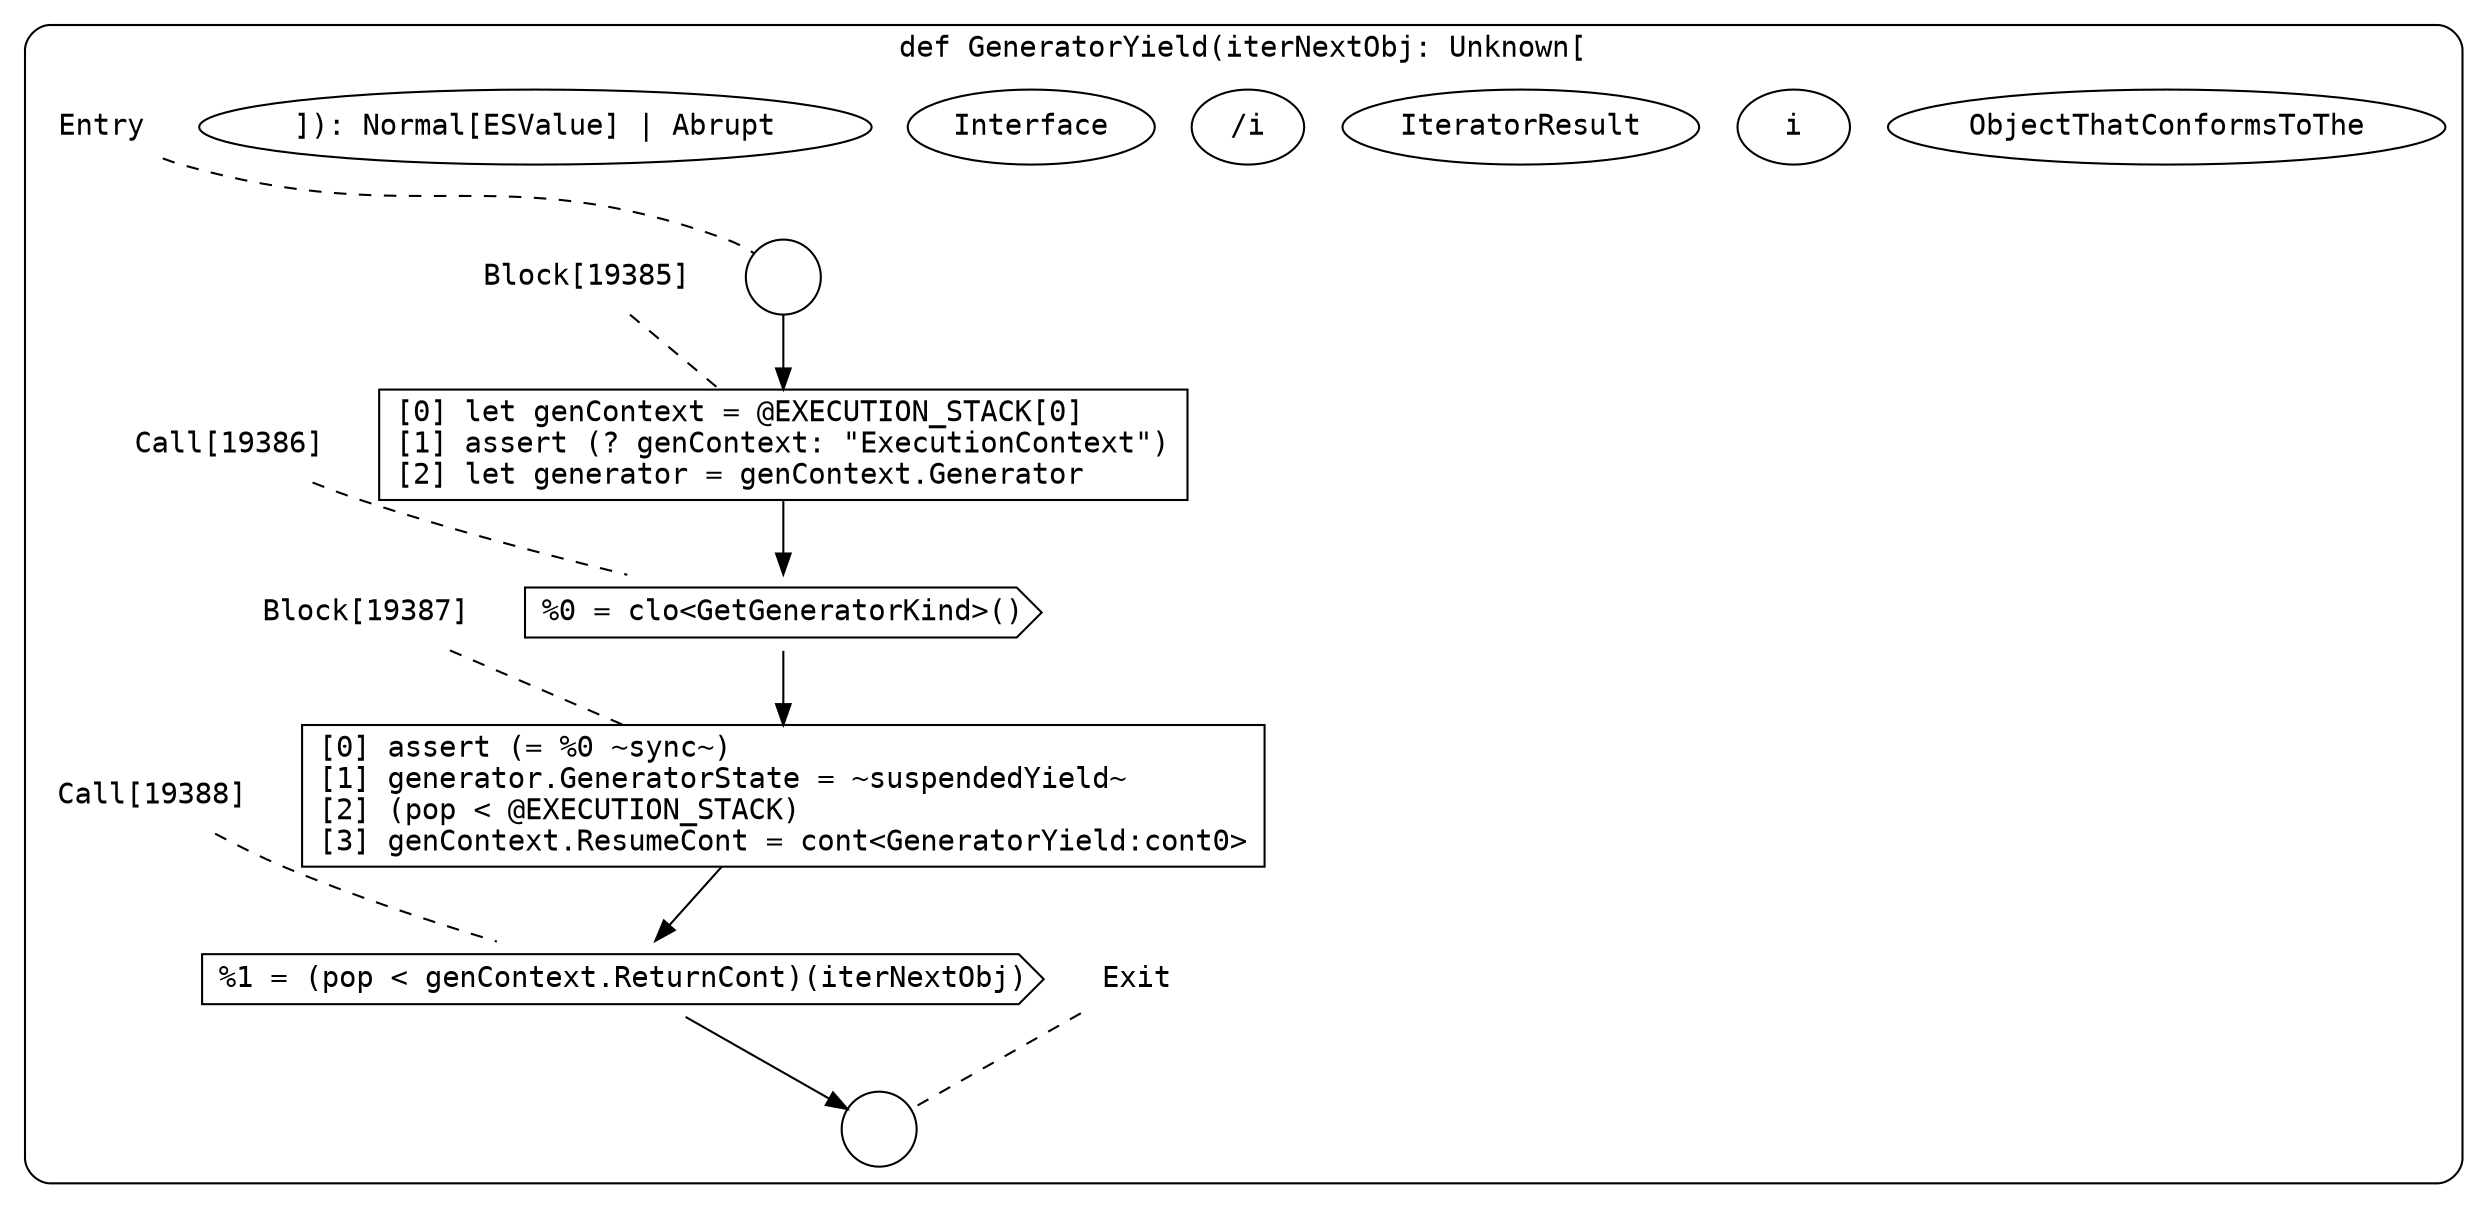 digraph {
  graph [fontname = "Consolas"]
  node [fontname = "Consolas"]
  edge [fontname = "Consolas"]
  subgraph cluster2620 {
    label = "def GeneratorYield(iterNextObj: Unknown["ObjectThatConformsToThe<i>IteratorResult</i>Interface"]): Normal[ESValue] | Abrupt"
    style = rounded
    cluster2620_entry_name [shape=none, label=<<font color="black">Entry</font>>]
    cluster2620_entry_name -> cluster2620_entry [arrowhead=none, color="black", style=dashed]
    cluster2620_entry [shape=circle label=" " color="black" fillcolor="white" style=filled]
    cluster2620_entry -> node19385 [color="black"]
    cluster2620_exit_name [shape=none, label=<<font color="black">Exit</font>>]
    cluster2620_exit_name -> cluster2620_exit [arrowhead=none, color="black", style=dashed]
    cluster2620_exit [shape=circle label=" " color="black" fillcolor="white" style=filled]
    node19385_name [shape=none, label=<<font color="black">Block[19385]</font>>]
    node19385_name -> node19385 [arrowhead=none, color="black", style=dashed]
    node19385 [shape=box, label=<<font color="black">[0] let genContext = @EXECUTION_STACK[0]<BR ALIGN="LEFT"/>[1] assert (? genContext: &quot;ExecutionContext&quot;)<BR ALIGN="LEFT"/>[2] let generator = genContext.Generator<BR ALIGN="LEFT"/></font>> color="black" fillcolor="white", style=filled]
    node19385 -> node19386 [color="black"]
    node19386_name [shape=none, label=<<font color="black">Call[19386]</font>>]
    node19386_name -> node19386 [arrowhead=none, color="black", style=dashed]
    node19386 [shape=cds, label=<<font color="black">%0 = clo&lt;GetGeneratorKind&gt;()</font>> color="black" fillcolor="white", style=filled]
    node19386 -> node19387 [color="black"]
    node19387_name [shape=none, label=<<font color="black">Block[19387]</font>>]
    node19387_name -> node19387 [arrowhead=none, color="black", style=dashed]
    node19387 [shape=box, label=<<font color="black">[0] assert (= %0 ~sync~)<BR ALIGN="LEFT"/>[1] generator.GeneratorState = ~suspendedYield~<BR ALIGN="LEFT"/>[2] (pop &lt; @EXECUTION_STACK)<BR ALIGN="LEFT"/>[3] genContext.ResumeCont = cont&lt;GeneratorYield:cont0&gt;<BR ALIGN="LEFT"/></font>> color="black" fillcolor="white", style=filled]
    node19387 -> node19388 [color="black"]
    node19388_name [shape=none, label=<<font color="black">Call[19388]</font>>]
    node19388_name -> node19388 [arrowhead=none, color="black", style=dashed]
    node19388 [shape=cds, label=<<font color="black">%1 = (pop &lt; genContext.ReturnCont)(iterNextObj)</font>> color="black" fillcolor="white", style=filled]
    node19388 -> cluster2620_exit [color="black"]
  }
}